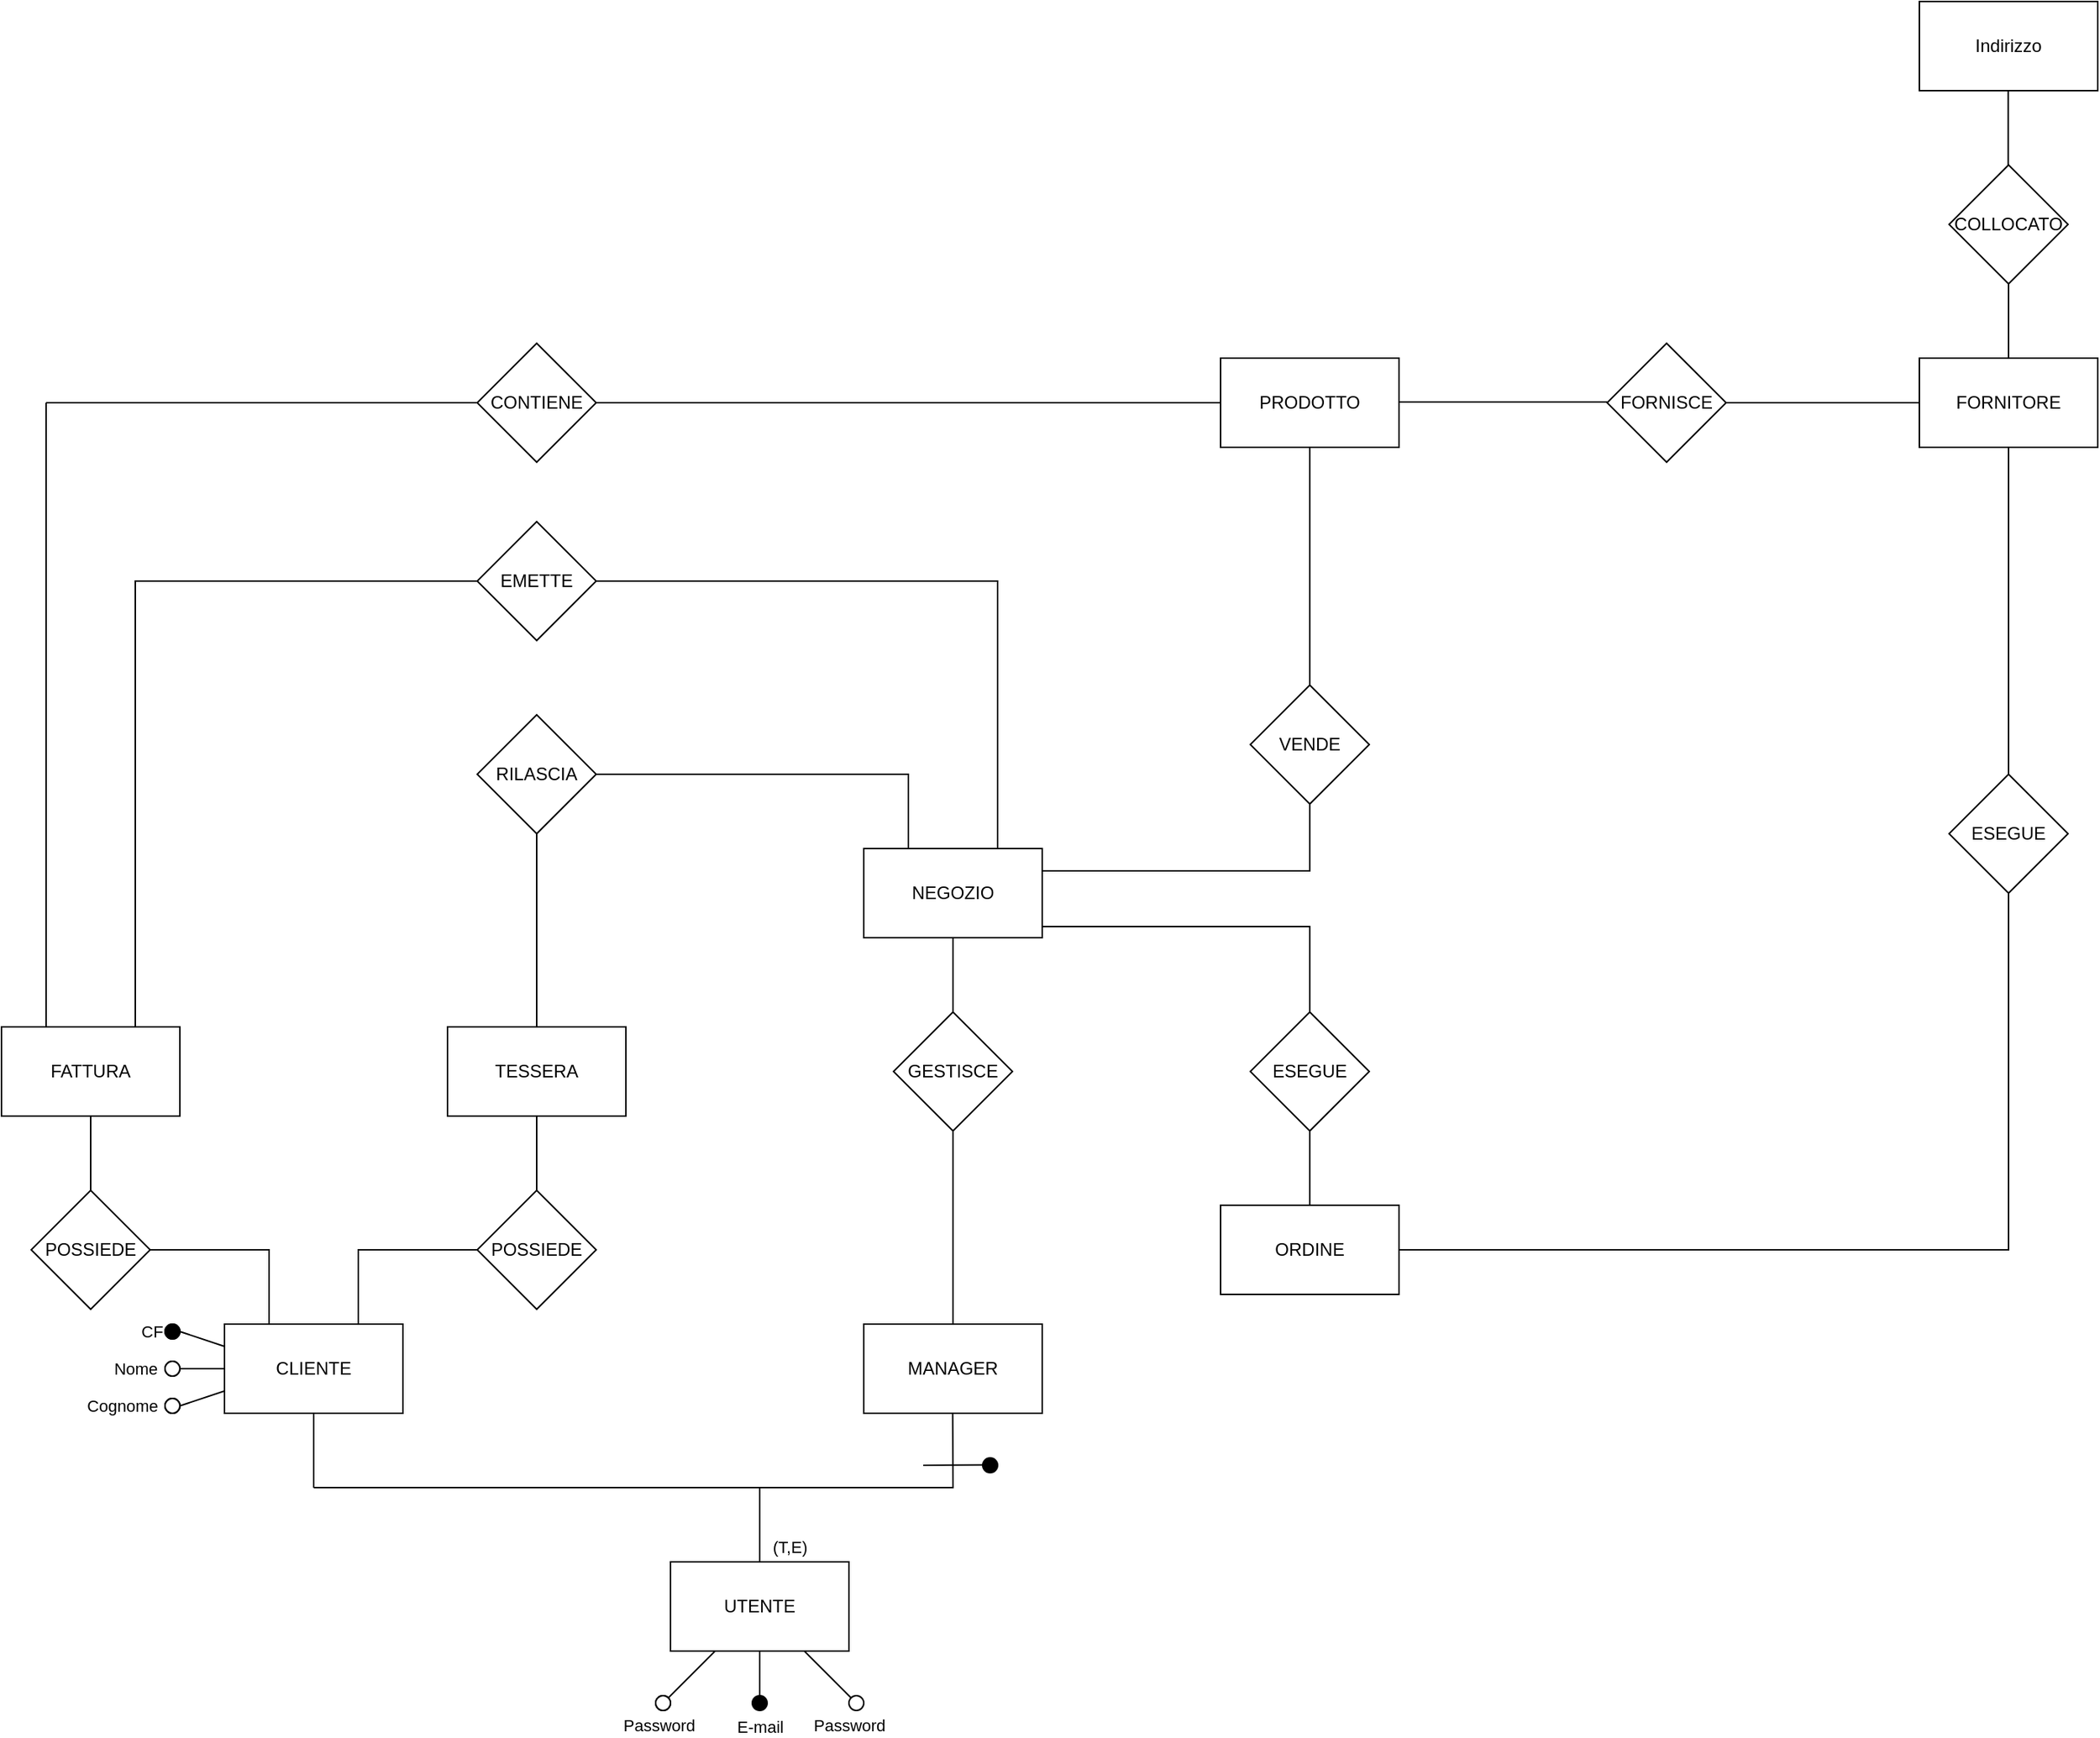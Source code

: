 <mxfile version="28.2.4">
  <diagram name="Pagina-1" id="lCoKvGngKFcb7wK1glGA">
    <mxGraphModel dx="1503" dy="1509" grid="1" gridSize="10" guides="1" tooltips="1" connect="1" arrows="1" fold="1" page="1" pageScale="1" pageWidth="827" pageHeight="1169" math="0" shadow="0">
      <root>
        <mxCell id="0" />
        <mxCell id="1" parent="0" />
        <mxCell id="uvnTKlnBVqPeH02RUgd2-5" value="" style="ellipse;whiteSpace=wrap;html=1;aspect=fixed;" vertex="1" parent="1">
          <mxGeometry x="NaN" y="NaN" width="NaN" height="10" as="geometry" />
        </mxCell>
        <mxCell id="uvnTKlnBVqPeH02RUgd2-20" value="UTENTE" style="rounded=0;whiteSpace=wrap;html=1;" vertex="1" parent="1">
          <mxGeometry x="390" y="350" width="120" height="60" as="geometry" />
        </mxCell>
        <mxCell id="uvnTKlnBVqPeH02RUgd2-22" value="" style="endArrow=none;html=1;rounded=0;entryX=0.25;entryY=1;entryDx=0;entryDy=0;exitX=1;exitY=0;exitDx=0;exitDy=0;" edge="1" parent="1" source="uvnTKlnBVqPeH02RUgd2-23" target="uvnTKlnBVqPeH02RUgd2-20">
          <mxGeometry width="50" height="50" relative="1" as="geometry">
            <mxPoint x="400" y="440" as="sourcePoint" />
            <mxPoint x="420" y="430" as="targetPoint" />
          </mxGeometry>
        </mxCell>
        <mxCell id="uvnTKlnBVqPeH02RUgd2-28" value="Password" style="edgeLabel;html=1;align=center;verticalAlign=middle;resizable=0;points=[];" vertex="1" connectable="0" parent="uvnTKlnBVqPeH02RUgd2-22">
          <mxGeometry x="-0.691" y="-2" relative="1" as="geometry">
            <mxPoint x="-13" y="22" as="offset" />
          </mxGeometry>
        </mxCell>
        <mxCell id="uvnTKlnBVqPeH02RUgd2-23" value="" style="ellipse;whiteSpace=wrap;html=1;aspect=fixed;" vertex="1" parent="1">
          <mxGeometry x="380" y="440" width="10" height="10" as="geometry" />
        </mxCell>
        <mxCell id="uvnTKlnBVqPeH02RUgd2-29" value="" style="endArrow=none;html=1;rounded=0;entryX=0.5;entryY=1;entryDx=0;entryDy=0;" edge="1" parent="1">
          <mxGeometry width="50" height="50" relative="1" as="geometry">
            <mxPoint x="450" y="440" as="sourcePoint" />
            <mxPoint x="450" y="410" as="targetPoint" />
          </mxGeometry>
        </mxCell>
        <mxCell id="uvnTKlnBVqPeH02RUgd2-30" value="E-mail" style="edgeLabel;html=1;align=center;verticalAlign=middle;resizable=0;points=[];" vertex="1" connectable="0" parent="uvnTKlnBVqPeH02RUgd2-29">
          <mxGeometry x="-0.691" y="-2" relative="1" as="geometry">
            <mxPoint x="-2" y="25" as="offset" />
          </mxGeometry>
        </mxCell>
        <mxCell id="uvnTKlnBVqPeH02RUgd2-35" value="" style="ellipse;whiteSpace=wrap;html=1;aspect=fixed;fillColor=#000000;" vertex="1" parent="1">
          <mxGeometry x="445" y="440" width="10" height="10" as="geometry" />
        </mxCell>
        <mxCell id="uvnTKlnBVqPeH02RUgd2-47" value="CLIENTE" style="rounded=0;whiteSpace=wrap;html=1;" vertex="1" parent="1">
          <mxGeometry x="90" y="190" width="120" height="60" as="geometry" />
        </mxCell>
        <mxCell id="uvnTKlnBVqPeH02RUgd2-48" value="MANAGER" style="rounded=0;whiteSpace=wrap;html=1;" vertex="1" parent="1">
          <mxGeometry x="520" y="190" width="120" height="60" as="geometry" />
        </mxCell>
        <mxCell id="uvnTKlnBVqPeH02RUgd2-51" value="" style="endArrow=none;html=1;rounded=0;exitX=0.5;exitY=0;exitDx=0;exitDy=0;" edge="1" parent="1" source="uvnTKlnBVqPeH02RUgd2-20">
          <mxGeometry width="50" height="50" relative="1" as="geometry">
            <mxPoint x="460" y="340" as="sourcePoint" />
            <mxPoint x="450" y="300" as="targetPoint" />
          </mxGeometry>
        </mxCell>
        <mxCell id="uvnTKlnBVqPeH02RUgd2-115" value="(T,E)" style="edgeLabel;html=1;align=center;verticalAlign=middle;resizable=0;points=[];" vertex="1" connectable="0" parent="uvnTKlnBVqPeH02RUgd2-51">
          <mxGeometry x="-0.167" relative="1" as="geometry">
            <mxPoint x="20" y="11" as="offset" />
          </mxGeometry>
        </mxCell>
        <mxCell id="uvnTKlnBVqPeH02RUgd2-53" value="" style="endArrow=none;html=1;rounded=0;" edge="1" parent="1">
          <mxGeometry width="50" height="50" relative="1" as="geometry">
            <mxPoint x="150" y="300" as="sourcePoint" />
            <mxPoint x="150" y="250" as="targetPoint" />
          </mxGeometry>
        </mxCell>
        <mxCell id="uvnTKlnBVqPeH02RUgd2-54" value="" style="endArrow=none;html=1;rounded=0;" edge="1" parent="1">
          <mxGeometry width="50" height="50" relative="1" as="geometry">
            <mxPoint x="150" y="300" as="sourcePoint" />
            <mxPoint x="450" y="300" as="targetPoint" />
          </mxGeometry>
        </mxCell>
        <mxCell id="uvnTKlnBVqPeH02RUgd2-62" value="" style="endArrow=none;html=1;rounded=0;entryX=0.75;entryY=1;entryDx=0;entryDy=0;exitX=0;exitY=0;exitDx=0;exitDy=0;" edge="1" parent="1" source="uvnTKlnBVqPeH02RUgd2-64" target="uvnTKlnBVqPeH02RUgd2-20">
          <mxGeometry width="50" height="50" relative="1" as="geometry">
            <mxPoint x="520" y="470" as="sourcePoint" />
            <mxPoint x="540" y="440" as="targetPoint" />
          </mxGeometry>
        </mxCell>
        <mxCell id="uvnTKlnBVqPeH02RUgd2-63" value="Password" style="edgeLabel;html=1;align=center;verticalAlign=middle;resizable=0;points=[];" vertex="1" connectable="0" parent="uvnTKlnBVqPeH02RUgd2-62">
          <mxGeometry x="-0.691" y="-2" relative="1" as="geometry">
            <mxPoint x="2" y="25" as="offset" />
          </mxGeometry>
        </mxCell>
        <mxCell id="uvnTKlnBVqPeH02RUgd2-64" value="" style="ellipse;whiteSpace=wrap;html=1;aspect=fixed;" vertex="1" parent="1">
          <mxGeometry x="510" y="440" width="10" height="10" as="geometry" />
        </mxCell>
        <mxCell id="uvnTKlnBVqPeH02RUgd2-73" value="" style="endArrow=none;html=1;rounded=0;entryX=0;entryY=0.75;entryDx=0;entryDy=0;exitX=1;exitY=0.5;exitDx=0;exitDy=0;" edge="1" parent="1" source="uvnTKlnBVqPeH02RUgd2-85" target="uvnTKlnBVqPeH02RUgd2-47">
          <mxGeometry width="50" height="50" relative="1" as="geometry">
            <mxPoint x="40" y="250" as="sourcePoint" />
            <mxPoint x="80" y="210" as="targetPoint" />
          </mxGeometry>
        </mxCell>
        <mxCell id="uvnTKlnBVqPeH02RUgd2-82" value="Cognome" style="edgeLabel;html=1;align=center;verticalAlign=middle;resizable=0;points=[];" vertex="1" connectable="0" parent="uvnTKlnBVqPeH02RUgd2-73">
          <mxGeometry x="0.186" y="1" relative="1" as="geometry">
            <mxPoint x="-57" y="7" as="offset" />
          </mxGeometry>
        </mxCell>
        <mxCell id="uvnTKlnBVqPeH02RUgd2-77" value="" style="endArrow=none;html=1;rounded=0;" edge="1" parent="1">
          <mxGeometry width="50" height="50" relative="1" as="geometry">
            <mxPoint x="156" y="279.23" as="sourcePoint" />
            <mxPoint x="156" y="279.48" as="targetPoint" />
          </mxGeometry>
        </mxCell>
        <mxCell id="uvnTKlnBVqPeH02RUgd2-80" value="" style="ellipse;whiteSpace=wrap;html=1;aspect=fixed;" vertex="1" parent="1">
          <mxGeometry x="380" y="440" width="10" height="10" as="geometry" />
        </mxCell>
        <mxCell id="uvnTKlnBVqPeH02RUgd2-81" value="" style="ellipse;whiteSpace=wrap;html=1;aspect=fixed;" vertex="1" parent="1">
          <mxGeometry x="50" y="240" width="10" height="10" as="geometry" />
        </mxCell>
        <mxCell id="uvnTKlnBVqPeH02RUgd2-83" value="" style="endArrow=none;html=1;rounded=0;entryX=0;entryY=0.75;entryDx=0;entryDy=0;" edge="1" parent="1">
          <mxGeometry width="50" height="50" relative="1" as="geometry">
            <mxPoint x="60" y="220" as="sourcePoint" />
            <mxPoint x="90" y="220" as="targetPoint" />
          </mxGeometry>
        </mxCell>
        <mxCell id="uvnTKlnBVqPeH02RUgd2-87" value="Nome" style="edgeLabel;html=1;align=center;verticalAlign=middle;resizable=0;points=[];" vertex="1" connectable="0" parent="uvnTKlnBVqPeH02RUgd2-83">
          <mxGeometry x="-0.103" y="-1" relative="1" as="geometry">
            <mxPoint x="-44" y="-1" as="offset" />
          </mxGeometry>
        </mxCell>
        <mxCell id="uvnTKlnBVqPeH02RUgd2-85" value="" style="ellipse;whiteSpace=wrap;html=1;aspect=fixed;" vertex="1" parent="1">
          <mxGeometry x="50" y="240" width="10" height="10" as="geometry" />
        </mxCell>
        <mxCell id="uvnTKlnBVqPeH02RUgd2-86" value="" style="ellipse;whiteSpace=wrap;html=1;aspect=fixed;" vertex="1" parent="1">
          <mxGeometry x="50" y="215" width="10" height="10" as="geometry" />
        </mxCell>
        <mxCell id="uvnTKlnBVqPeH02RUgd2-88" value="" style="endArrow=none;html=1;rounded=0;entryX=0;entryY=0.25;entryDx=0;entryDy=0;exitX=1;exitY=0.5;exitDx=0;exitDy=0;" edge="1" parent="1" source="uvnTKlnBVqPeH02RUgd2-90" target="uvnTKlnBVqPeH02RUgd2-47">
          <mxGeometry width="50" height="50" relative="1" as="geometry">
            <mxPoint x="60" y="200" as="sourcePoint" />
            <mxPoint x="80" y="200" as="targetPoint" />
          </mxGeometry>
        </mxCell>
        <mxCell id="uvnTKlnBVqPeH02RUgd2-91" value="CF" style="edgeLabel;html=1;align=center;verticalAlign=middle;resizable=0;points=[];" vertex="1" connectable="0" parent="uvnTKlnBVqPeH02RUgd2-88">
          <mxGeometry x="-0.403" relative="1" as="geometry">
            <mxPoint x="-28" y="-3" as="offset" />
          </mxGeometry>
        </mxCell>
        <mxCell id="uvnTKlnBVqPeH02RUgd2-90" value="" style="ellipse;whiteSpace=wrap;html=1;aspect=fixed;fillColor=#000000;" vertex="1" parent="1">
          <mxGeometry x="50" y="190" width="10" height="10" as="geometry" />
        </mxCell>
        <mxCell id="uvnTKlnBVqPeH02RUgd2-98" value="" style="ellipse;whiteSpace=wrap;html=1;aspect=fixed;" vertex="1" parent="1">
          <mxGeometry x="50" y="240" width="10" height="10" as="geometry" />
        </mxCell>
        <mxCell id="uvnTKlnBVqPeH02RUgd2-99" value="" style="ellipse;whiteSpace=wrap;html=1;aspect=fixed;" vertex="1" parent="1">
          <mxGeometry x="50" y="215" width="10" height="10" as="geometry" />
        </mxCell>
        <mxCell id="uvnTKlnBVqPeH02RUgd2-100" value="" style="ellipse;whiteSpace=wrap;html=1;aspect=fixed;fillColor=#000000;" vertex="1" parent="1">
          <mxGeometry x="50" y="190" width="10" height="10" as="geometry" />
        </mxCell>
        <mxCell id="uvnTKlnBVqPeH02RUgd2-113" value="" style="endArrow=none;html=1;rounded=0;" edge="1" parent="1">
          <mxGeometry width="50" height="50" relative="1" as="geometry">
            <mxPoint x="560" y="285" as="sourcePoint" />
            <mxPoint x="600" y="284.75" as="targetPoint" />
          </mxGeometry>
        </mxCell>
        <mxCell id="uvnTKlnBVqPeH02RUgd2-114" value="" style="ellipse;whiteSpace=wrap;html=1;aspect=fixed;fillColor=#000000;" vertex="1" parent="1">
          <mxGeometry x="600" y="280" width="10" height="10" as="geometry" />
        </mxCell>
        <mxCell id="uvnTKlnBVqPeH02RUgd2-116" value="GESTISCE" style="rhombus;whiteSpace=wrap;html=1;" vertex="1" parent="1">
          <mxGeometry x="540" y="-20" width="80" height="80" as="geometry" />
        </mxCell>
        <mxCell id="uvnTKlnBVqPeH02RUgd2-117" value="" style="endArrow=none;html=1;rounded=0;entryX=0.5;entryY=1;entryDx=0;entryDy=0;exitX=0.5;exitY=0;exitDx=0;exitDy=0;" edge="1" parent="1" source="uvnTKlnBVqPeH02RUgd2-48" target="uvnTKlnBVqPeH02RUgd2-116">
          <mxGeometry width="50" height="50" relative="1" as="geometry">
            <mxPoint x="610" y="200" as="sourcePoint" />
            <mxPoint x="660" y="150" as="targetPoint" />
          </mxGeometry>
        </mxCell>
        <mxCell id="uvnTKlnBVqPeH02RUgd2-118" value="NEGOZIO" style="rounded=0;whiteSpace=wrap;html=1;" vertex="1" parent="1">
          <mxGeometry x="520" y="-130" width="120" height="60" as="geometry" />
        </mxCell>
        <mxCell id="uvnTKlnBVqPeH02RUgd2-119" value="" style="endArrow=none;html=1;rounded=0;exitX=0.5;exitY=0;exitDx=0;exitDy=0;entryX=0.5;entryY=1;entryDx=0;entryDy=0;" edge="1" parent="1" source="uvnTKlnBVqPeH02RUgd2-116" target="uvnTKlnBVqPeH02RUgd2-118">
          <mxGeometry width="50" height="50" relative="1" as="geometry">
            <mxPoint x="579.77" y="60" as="sourcePoint" />
            <mxPoint x="580" y="-60" as="targetPoint" />
          </mxGeometry>
        </mxCell>
        <mxCell id="uvnTKlnBVqPeH02RUgd2-121" value="" style="endArrow=none;html=1;rounded=0;exitX=0.5;exitY=0;exitDx=0;exitDy=0;entryX=1;entryY=0.5;entryDx=0;entryDy=0;" edge="1" parent="1" target="uvnTKlnBVqPeH02RUgd2-136">
          <mxGeometry width="50" height="50" relative="1" as="geometry">
            <mxPoint x="120" y="190" as="sourcePoint" />
            <mxPoint x="120" y="140" as="targetPoint" />
            <Array as="points">
              <mxPoint x="120" y="140" />
            </Array>
          </mxGeometry>
        </mxCell>
        <mxCell id="uvnTKlnBVqPeH02RUgd2-123" value="FATTURA" style="rounded=0;whiteSpace=wrap;html=1;" vertex="1" parent="1">
          <mxGeometry x="-60" y="-10" width="120" height="60" as="geometry" />
        </mxCell>
        <mxCell id="uvnTKlnBVqPeH02RUgd2-135" value="" style="endArrow=none;html=1;rounded=0;" edge="1" parent="1">
          <mxGeometry width="50" height="50" relative="1" as="geometry">
            <mxPoint y="100" as="sourcePoint" />
            <mxPoint y="50" as="targetPoint" />
          </mxGeometry>
        </mxCell>
        <mxCell id="uvnTKlnBVqPeH02RUgd2-136" value="POSSIEDE" style="rhombus;whiteSpace=wrap;html=1;" vertex="1" parent="1">
          <mxGeometry x="-40" y="100" width="80" height="80" as="geometry" />
        </mxCell>
        <mxCell id="uvnTKlnBVqPeH02RUgd2-137" value="" style="endArrow=none;html=1;rounded=0;exitX=0.75;exitY=0;exitDx=0;exitDy=0;" edge="1" parent="1" source="uvnTKlnBVqPeH02RUgd2-47">
          <mxGeometry width="50" height="50" relative="1" as="geometry">
            <mxPoint x="190" y="165" as="sourcePoint" />
            <mxPoint x="260" y="140" as="targetPoint" />
            <Array as="points">
              <mxPoint x="180" y="140" />
            </Array>
          </mxGeometry>
        </mxCell>
        <mxCell id="uvnTKlnBVqPeH02RUgd2-139" value="POSSIEDE" style="rhombus;whiteSpace=wrap;html=1;" vertex="1" parent="1">
          <mxGeometry x="260" y="100" width="80" height="80" as="geometry" />
        </mxCell>
        <mxCell id="uvnTKlnBVqPeH02RUgd2-140" value="TESSERA" style="rounded=0;whiteSpace=wrap;html=1;" vertex="1" parent="1">
          <mxGeometry x="240" y="-10" width="120" height="60" as="geometry" />
        </mxCell>
        <mxCell id="uvnTKlnBVqPeH02RUgd2-141" value="" style="endArrow=none;html=1;rounded=0;" edge="1" parent="1">
          <mxGeometry width="50" height="50" relative="1" as="geometry">
            <mxPoint x="300" y="100" as="sourcePoint" />
            <mxPoint x="300" y="50" as="targetPoint" />
          </mxGeometry>
        </mxCell>
        <mxCell id="uvnTKlnBVqPeH02RUgd2-142" value="" style="endArrow=none;html=1;rounded=0;entryX=0.5;entryY=1;entryDx=0;entryDy=0;" edge="1" parent="1">
          <mxGeometry width="50" height="50" relative="1" as="geometry">
            <mxPoint x="450" y="300" as="sourcePoint" />
            <mxPoint x="579.79" y="250" as="targetPoint" />
            <Array as="points">
              <mxPoint x="580" y="300" />
            </Array>
          </mxGeometry>
        </mxCell>
        <mxCell id="uvnTKlnBVqPeH02RUgd2-143" value="RILASCIA" style="rhombus;whiteSpace=wrap;html=1;" vertex="1" parent="1">
          <mxGeometry x="260" y="-220" width="80" height="80" as="geometry" />
        </mxCell>
        <mxCell id="uvnTKlnBVqPeH02RUgd2-144" value="" style="endArrow=none;html=1;rounded=0;entryX=0.5;entryY=1;entryDx=0;entryDy=0;exitX=0.5;exitY=0;exitDx=0;exitDy=0;" edge="1" parent="1" source="uvnTKlnBVqPeH02RUgd2-140" target="uvnTKlnBVqPeH02RUgd2-143">
          <mxGeometry width="50" height="50" relative="1" as="geometry">
            <mxPoint x="190" y="-60" as="sourcePoint" />
            <mxPoint x="240" y="-110" as="targetPoint" />
          </mxGeometry>
        </mxCell>
        <mxCell id="uvnTKlnBVqPeH02RUgd2-148" value="" style="endArrow=none;html=1;rounded=0;entryX=0.25;entryY=0;entryDx=0;entryDy=0;exitX=1;exitY=0.5;exitDx=0;exitDy=0;" edge="1" parent="1" source="uvnTKlnBVqPeH02RUgd2-143" target="uvnTKlnBVqPeH02RUgd2-118">
          <mxGeometry width="50" height="50" relative="1" as="geometry">
            <mxPoint x="550" y="-180" as="sourcePoint" />
            <mxPoint x="470" y="-150" as="targetPoint" />
            <Array as="points">
              <mxPoint x="550" y="-180" />
            </Array>
          </mxGeometry>
        </mxCell>
        <mxCell id="uvnTKlnBVqPeH02RUgd2-149" value="" style="endArrow=none;html=1;rounded=0;entryX=0.75;entryY=0;entryDx=0;entryDy=0;exitX=1;exitY=0.5;exitDx=0;exitDy=0;" edge="1" parent="1" source="uvnTKlnBVqPeH02RUgd2-150" target="uvnTKlnBVqPeH02RUgd2-118">
          <mxGeometry width="50" height="50" relative="1" as="geometry">
            <mxPoint x="600" y="-210" as="sourcePoint" />
            <mxPoint x="610" y="-170" as="targetPoint" />
            <Array as="points">
              <mxPoint x="610" y="-310" />
            </Array>
          </mxGeometry>
        </mxCell>
        <mxCell id="uvnTKlnBVqPeH02RUgd2-150" value="EMETTE" style="rhombus;whiteSpace=wrap;html=1;" vertex="1" parent="1">
          <mxGeometry x="260" y="-350" width="80" height="80" as="geometry" />
        </mxCell>
        <mxCell id="uvnTKlnBVqPeH02RUgd2-151" value="" style="endArrow=none;html=1;rounded=0;exitX=0.75;exitY=0;exitDx=0;exitDy=0;entryX=0;entryY=0.5;entryDx=0;entryDy=0;" edge="1" parent="1" source="uvnTKlnBVqPeH02RUgd2-123" target="uvnTKlnBVqPeH02RUgd2-150">
          <mxGeometry width="50" height="50" relative="1" as="geometry">
            <mxPoint x="370" y="-120" as="sourcePoint" />
            <mxPoint y="-280" as="targetPoint" />
            <Array as="points">
              <mxPoint x="30" y="-310" />
            </Array>
          </mxGeometry>
        </mxCell>
        <mxCell id="uvnTKlnBVqPeH02RUgd2-153" value="VENDE" style="rhombus;whiteSpace=wrap;html=1;" vertex="1" parent="1">
          <mxGeometry x="780" y="-240" width="80" height="80" as="geometry" />
        </mxCell>
        <mxCell id="uvnTKlnBVqPeH02RUgd2-154" value="PRODOTTO" style="rounded=0;whiteSpace=wrap;html=1;" vertex="1" parent="1">
          <mxGeometry x="760" y="-460" width="120" height="60" as="geometry" />
        </mxCell>
        <mxCell id="uvnTKlnBVqPeH02RUgd2-156" value="" style="endArrow=none;html=1;rounded=0;entryX=0.5;entryY=0;entryDx=0;entryDy=0;exitX=0;exitY=0.5;exitDx=0;exitDy=0;" edge="1" parent="1">
          <mxGeometry width="50" height="50" relative="1" as="geometry">
            <mxPoint x="1020" y="-430.53" as="sourcePoint" />
            <mxPoint x="880" y="-430.53" as="targetPoint" />
            <Array as="points">
              <mxPoint x="890" y="-430.53" />
            </Array>
          </mxGeometry>
        </mxCell>
        <mxCell id="uvnTKlnBVqPeH02RUgd2-157" value="FORNISCE" style="rhombus;whiteSpace=wrap;html=1;" vertex="1" parent="1">
          <mxGeometry x="1020" y="-470" width="80" height="80" as="geometry" />
        </mxCell>
        <mxCell id="uvnTKlnBVqPeH02RUgd2-158" value="FORNITORE" style="rounded=0;whiteSpace=wrap;html=1;" vertex="1" parent="1">
          <mxGeometry x="1230" y="-460" width="120" height="60" as="geometry" />
        </mxCell>
        <mxCell id="uvnTKlnBVqPeH02RUgd2-159" value="" style="endArrow=none;html=1;rounded=0;exitX=0;exitY=0.5;exitDx=0;exitDy=0;" edge="1" parent="1">
          <mxGeometry width="50" height="50" relative="1" as="geometry">
            <mxPoint x="1230" y="-430" as="sourcePoint" />
            <mxPoint x="1100" y="-430" as="targetPoint" />
            <Array as="points">
              <mxPoint x="1100" y="-430" />
            </Array>
          </mxGeometry>
        </mxCell>
        <mxCell id="uvnTKlnBVqPeH02RUgd2-160" value="" style="endArrow=none;html=1;rounded=0;exitX=1;exitY=0.25;exitDx=0;exitDy=0;" edge="1" parent="1" source="uvnTKlnBVqPeH02RUgd2-118">
          <mxGeometry width="50" height="50" relative="1" as="geometry">
            <mxPoint x="760" as="sourcePoint" />
            <mxPoint x="820" y="-160" as="targetPoint" />
            <Array as="points">
              <mxPoint x="820" y="-115" />
            </Array>
          </mxGeometry>
        </mxCell>
        <mxCell id="uvnTKlnBVqPeH02RUgd2-161" value="" style="endArrow=none;html=1;rounded=0;entryX=0.5;entryY=0;entryDx=0;entryDy=0;exitX=0.5;exitY=1;exitDx=0;exitDy=0;" edge="1" parent="1" source="uvnTKlnBVqPeH02RUgd2-154" target="uvnTKlnBVqPeH02RUgd2-153">
          <mxGeometry width="50" height="50" relative="1" as="geometry">
            <mxPoint x="820" y="-290" as="sourcePoint" />
            <mxPoint x="610" y="-220" as="targetPoint" />
          </mxGeometry>
        </mxCell>
        <mxCell id="uvnTKlnBVqPeH02RUgd2-162" value="" style="endArrow=none;html=1;rounded=0;exitX=0.25;exitY=0;exitDx=0;exitDy=0;" edge="1" parent="1" source="uvnTKlnBVqPeH02RUgd2-123">
          <mxGeometry width="50" height="50" relative="1" as="geometry">
            <mxPoint x="220" y="-70" as="sourcePoint" />
            <mxPoint x="-30" y="-430" as="targetPoint" />
          </mxGeometry>
        </mxCell>
        <mxCell id="uvnTKlnBVqPeH02RUgd2-163" value="CONTIENE" style="rhombus;whiteSpace=wrap;html=1;" vertex="1" parent="1">
          <mxGeometry x="260" y="-470" width="80" height="80" as="geometry" />
        </mxCell>
        <mxCell id="uvnTKlnBVqPeH02RUgd2-164" value="" style="endArrow=none;html=1;rounded=0;entryX=1;entryY=0.5;entryDx=0;entryDy=0;exitX=0;exitY=0.5;exitDx=0;exitDy=0;" edge="1" parent="1" source="uvnTKlnBVqPeH02RUgd2-154" target="uvnTKlnBVqPeH02RUgd2-163">
          <mxGeometry width="50" height="50" relative="1" as="geometry">
            <mxPoint x="740" y="-400" as="sourcePoint" />
            <mxPoint x="350" y="-490" as="targetPoint" />
          </mxGeometry>
        </mxCell>
        <mxCell id="uvnTKlnBVqPeH02RUgd2-165" value="" style="endArrow=none;html=1;rounded=0;entryX=0;entryY=0.5;entryDx=0;entryDy=0;" edge="1" parent="1" target="uvnTKlnBVqPeH02RUgd2-163">
          <mxGeometry width="50" height="50" relative="1" as="geometry">
            <mxPoint x="-30" y="-430" as="sourcePoint" />
            <mxPoint x="350" y="-490" as="targetPoint" />
          </mxGeometry>
        </mxCell>
        <mxCell id="uvnTKlnBVqPeH02RUgd2-166" value="ESEGUE" style="rhombus;whiteSpace=wrap;html=1;" vertex="1" parent="1">
          <mxGeometry x="1250" y="-180" width="80" height="80" as="geometry" />
        </mxCell>
        <mxCell id="uvnTKlnBVqPeH02RUgd2-169" value="" style="endArrow=none;html=1;rounded=0;entryX=0.5;entryY=0;entryDx=0;entryDy=0;exitX=0.5;exitY=1;exitDx=0;exitDy=0;" edge="1" parent="1" source="uvnTKlnBVqPeH02RUgd2-158" target="uvnTKlnBVqPeH02RUgd2-166">
          <mxGeometry width="50" height="50" relative="1" as="geometry">
            <mxPoint x="1010" y="-140" as="sourcePoint" />
            <mxPoint x="1060" y="-190" as="targetPoint" />
          </mxGeometry>
        </mxCell>
        <mxCell id="uvnTKlnBVqPeH02RUgd2-171" value="ESEGUE" style="rhombus;whiteSpace=wrap;html=1;" vertex="1" parent="1">
          <mxGeometry x="780" y="-20" width="80" height="80" as="geometry" />
        </mxCell>
        <mxCell id="uvnTKlnBVqPeH02RUgd2-172" value="" style="endArrow=none;html=1;rounded=0;exitX=1;exitY=0.25;exitDx=0;exitDy=0;entryX=0.5;entryY=0;entryDx=0;entryDy=0;" edge="1" parent="1" target="uvnTKlnBVqPeH02RUgd2-171">
          <mxGeometry width="50" height="50" relative="1" as="geometry">
            <mxPoint x="640" y="-77.5" as="sourcePoint" />
            <mxPoint x="820" y="-30" as="targetPoint" />
            <Array as="points">
              <mxPoint x="820" y="-77.5" />
            </Array>
          </mxGeometry>
        </mxCell>
        <mxCell id="uvnTKlnBVqPeH02RUgd2-173" value="" style="endArrow=none;html=1;rounded=0;" edge="1" parent="1">
          <mxGeometry width="50" height="50" relative="1" as="geometry">
            <mxPoint x="820" y="110" as="sourcePoint" />
            <mxPoint x="820" y="60" as="targetPoint" />
          </mxGeometry>
        </mxCell>
        <mxCell id="uvnTKlnBVqPeH02RUgd2-174" value="ORDINE" style="rounded=0;whiteSpace=wrap;html=1;" vertex="1" parent="1">
          <mxGeometry x="760" y="110" width="120" height="60" as="geometry" />
        </mxCell>
        <mxCell id="uvnTKlnBVqPeH02RUgd2-175" value="" style="endArrow=none;html=1;rounded=0;entryX=0.5;entryY=1;entryDx=0;entryDy=0;exitX=1;exitY=0.5;exitDx=0;exitDy=0;" edge="1" parent="1" source="uvnTKlnBVqPeH02RUgd2-174" target="uvnTKlnBVqPeH02RUgd2-166">
          <mxGeometry width="50" height="50" relative="1" as="geometry">
            <mxPoint x="1050" y="-20" as="sourcePoint" />
            <mxPoint x="1100" y="-70" as="targetPoint" />
            <Array as="points">
              <mxPoint x="1290" y="140" />
            </Array>
          </mxGeometry>
        </mxCell>
        <mxCell id="uvnTKlnBVqPeH02RUgd2-176" value="Indirizzo" style="rounded=0;whiteSpace=wrap;html=1;" vertex="1" parent="1">
          <mxGeometry x="1230" y="-700" width="120" height="60" as="geometry" />
        </mxCell>
        <mxCell id="uvnTKlnBVqPeH02RUgd2-177" value="COLLOCATO" style="rhombus;whiteSpace=wrap;html=1;" vertex="1" parent="1">
          <mxGeometry x="1250" y="-590" width="80" height="80" as="geometry" />
        </mxCell>
        <mxCell id="uvnTKlnBVqPeH02RUgd2-178" value="" style="endArrow=none;html=1;rounded=0;exitX=0.5;exitY=0;exitDx=0;exitDy=0;" edge="1" parent="1" source="uvnTKlnBVqPeH02RUgd2-158">
          <mxGeometry width="50" height="50" relative="1" as="geometry">
            <mxPoint x="1130" y="-480" as="sourcePoint" />
            <mxPoint x="1290" y="-510" as="targetPoint" />
          </mxGeometry>
        </mxCell>
        <mxCell id="uvnTKlnBVqPeH02RUgd2-180" value="" style="endArrow=none;html=1;rounded=0;exitX=0.5;exitY=0;exitDx=0;exitDy=0;" edge="1" parent="1">
          <mxGeometry width="50" height="50" relative="1" as="geometry">
            <mxPoint x="1289.77" y="-590" as="sourcePoint" />
            <mxPoint x="1289.77" y="-640" as="targetPoint" />
          </mxGeometry>
        </mxCell>
      </root>
    </mxGraphModel>
  </diagram>
</mxfile>
